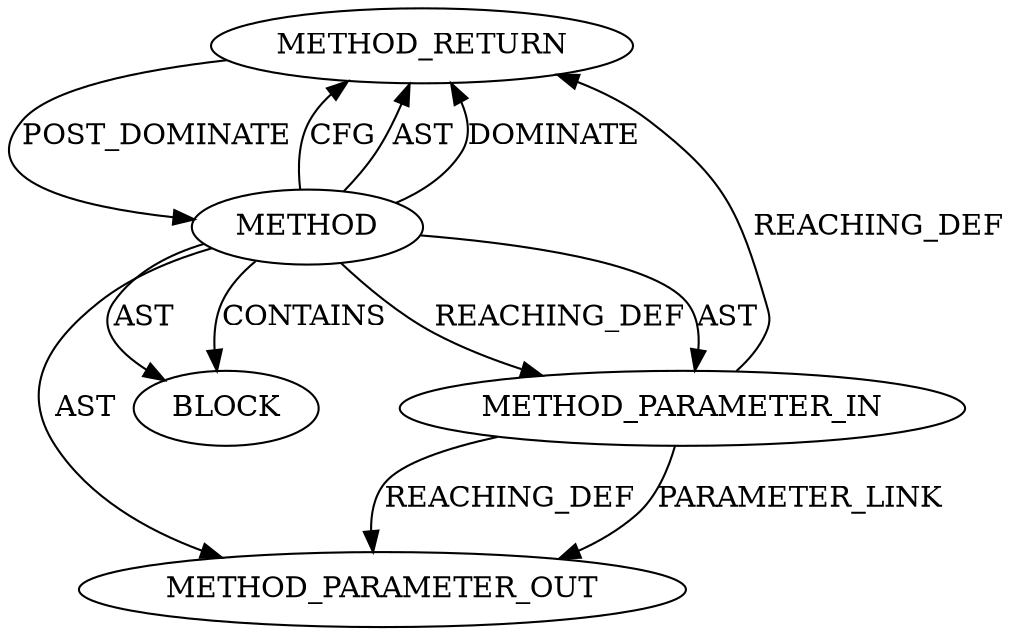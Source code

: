 digraph {
  26269 [label=METHOD_RETURN ORDER=2 CODE="RET" TYPE_FULL_NAME="ANY" EVALUATION_STRATEGY="BY_VALUE"]
  26266 [label=METHOD AST_PARENT_TYPE="NAMESPACE_BLOCK" AST_PARENT_FULL_NAME="<global>" ORDER=0 CODE="<empty>" FULL_NAME="SSL_get_ciphers" IS_EXTERNAL=true FILENAME="<empty>" SIGNATURE="" NAME="SSL_get_ciphers"]
  27508 [label=METHOD_PARAMETER_OUT ORDER=1 CODE="p1" IS_VARIADIC=false TYPE_FULL_NAME="ANY" EVALUATION_STRATEGY="BY_VALUE" INDEX=1 NAME="p1"]
  26268 [label=BLOCK ORDER=1 ARGUMENT_INDEX=1 CODE="<empty>" TYPE_FULL_NAME="ANY"]
  26267 [label=METHOD_PARAMETER_IN ORDER=1 CODE="p1" IS_VARIADIC=false TYPE_FULL_NAME="ANY" EVALUATION_STRATEGY="BY_VALUE" INDEX=1 NAME="p1"]
  26266 -> 27508 [label=AST ]
  26267 -> 27508 [label=REACHING_DEF VARIABLE="p1"]
  26266 -> 26269 [label=CFG ]
  26266 -> 26267 [label=REACHING_DEF VARIABLE=""]
  26266 -> 26269 [label=AST ]
  26266 -> 26269 [label=DOMINATE ]
  26266 -> 26268 [label=AST ]
  26266 -> 26268 [label=CONTAINS ]
  26269 -> 26266 [label=POST_DOMINATE ]
  26267 -> 26269 [label=REACHING_DEF VARIABLE="p1"]
  26267 -> 27508 [label=PARAMETER_LINK ]
  26266 -> 26267 [label=AST ]
}
